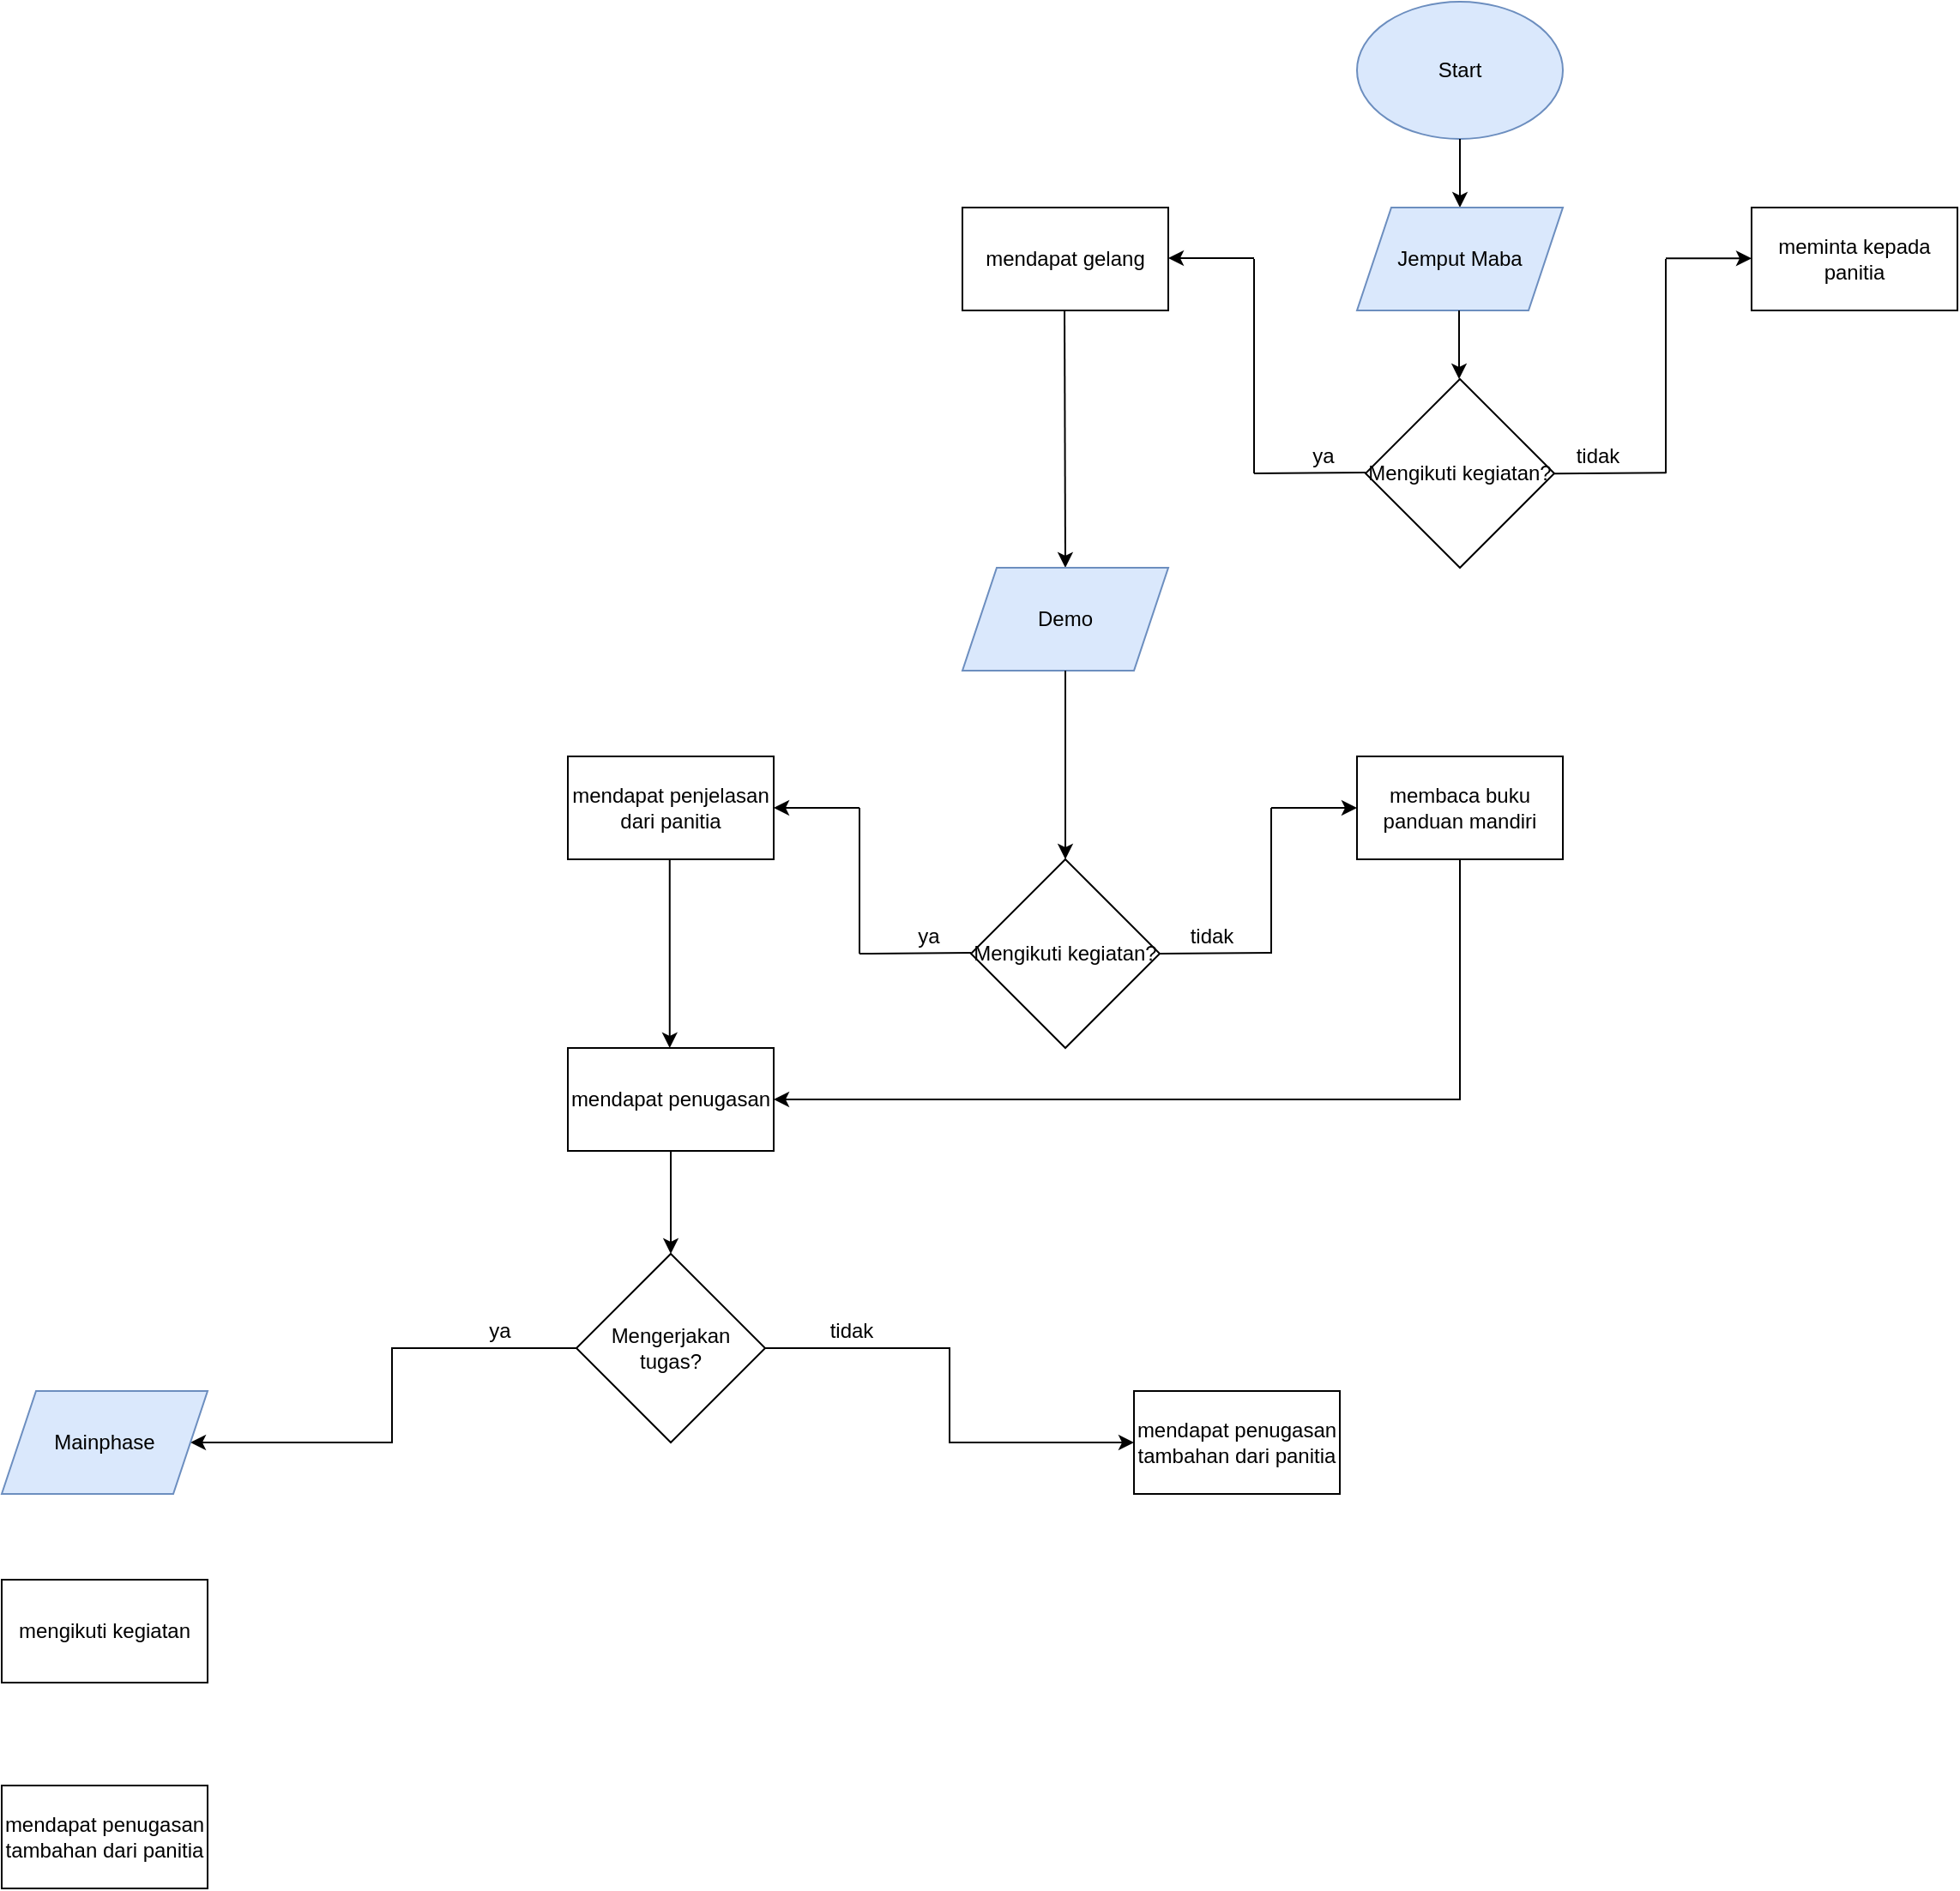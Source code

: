 <mxfile version="24.7.10">
  <diagram name="Page-1" id="lQrnTQ-c5r3qGrzf0fZM">
    <mxGraphModel dx="2676" dy="1362" grid="1" gridSize="10" guides="1" tooltips="1" connect="1" arrows="1" fold="1" page="1" pageScale="1" pageWidth="3300" pageHeight="4681" math="0" shadow="0">
      <root>
        <mxCell id="0" />
        <mxCell id="1" parent="0" />
        <mxCell id="0WFvR2r78yilENnCxm7Q-1" value="&lt;div&gt;Start&lt;/div&gt;" style="ellipse;whiteSpace=wrap;html=1;fillColor=#dae8fc;strokeColor=#6c8ebf;" parent="1" vertex="1">
          <mxGeometry x="1780" y="370" width="120" height="80" as="geometry" />
        </mxCell>
        <mxCell id="0WFvR2r78yilENnCxm7Q-2" value="" style="endArrow=classic;html=1;rounded=0;" parent="1" edge="1">
          <mxGeometry width="50" height="50" relative="1" as="geometry">
            <mxPoint x="1840" y="450" as="sourcePoint" />
            <mxPoint x="1840" y="490" as="targetPoint" />
          </mxGeometry>
        </mxCell>
        <mxCell id="0WFvR2r78yilENnCxm7Q-4" value="Jemput Maba" style="shape=parallelogram;perimeter=parallelogramPerimeter;whiteSpace=wrap;html=1;fixedSize=1;fillColor=#dae8fc;strokeColor=#6c8ebf;" parent="1" vertex="1">
          <mxGeometry x="1780" y="490" width="120" height="60" as="geometry" />
        </mxCell>
        <mxCell id="0WFvR2r78yilENnCxm7Q-5" value="" style="endArrow=classic;html=1;rounded=0;" parent="1" edge="1">
          <mxGeometry width="50" height="50" relative="1" as="geometry">
            <mxPoint x="1839.5" y="550" as="sourcePoint" />
            <mxPoint x="1839.5" y="590" as="targetPoint" />
          </mxGeometry>
        </mxCell>
        <mxCell id="0WFvR2r78yilENnCxm7Q-6" value="mendapat gelang" style="rounded=0;whiteSpace=wrap;html=1;" parent="1" vertex="1">
          <mxGeometry x="1550" y="490" width="120" height="60" as="geometry" />
        </mxCell>
        <mxCell id="0WFvR2r78yilENnCxm7Q-7" value="Mengikuti kegiatan?" style="rhombus;whiteSpace=wrap;html=1;" parent="1" vertex="1">
          <mxGeometry x="1785" y="590" width="110" height="110" as="geometry" />
        </mxCell>
        <mxCell id="0WFvR2r78yilENnCxm7Q-8" value="" style="endArrow=classic;html=1;rounded=0;" parent="1" edge="1">
          <mxGeometry width="50" height="50" relative="1" as="geometry">
            <mxPoint x="1720" y="519.5" as="sourcePoint" />
            <mxPoint x="1670" y="519.5" as="targetPoint" />
          </mxGeometry>
        </mxCell>
        <mxCell id="0WFvR2r78yilENnCxm7Q-9" value="" style="endArrow=none;html=1;rounded=0;" parent="1" edge="1">
          <mxGeometry width="50" height="50" relative="1" as="geometry">
            <mxPoint x="1720" y="645" as="sourcePoint" />
            <mxPoint x="1720" y="520" as="targetPoint" />
          </mxGeometry>
        </mxCell>
        <mxCell id="0WFvR2r78yilENnCxm7Q-10" value="" style="endArrow=none;html=1;rounded=0;" parent="1" edge="1">
          <mxGeometry width="50" height="50" relative="1" as="geometry">
            <mxPoint x="1720" y="645" as="sourcePoint" />
            <mxPoint x="1785" y="644.5" as="targetPoint" />
          </mxGeometry>
        </mxCell>
        <mxCell id="0WFvR2r78yilENnCxm7Q-11" value="ya" style="text;html=1;align=center;verticalAlign=middle;resizable=0;points=[];autosize=1;strokeColor=none;fillColor=none;" parent="1" vertex="1">
          <mxGeometry x="1740" y="620" width="40" height="30" as="geometry" />
        </mxCell>
        <mxCell id="0WFvR2r78yilENnCxm7Q-12" value="" style="endArrow=none;html=1;rounded=0;" parent="1" edge="1">
          <mxGeometry width="50" height="50" relative="1" as="geometry">
            <mxPoint x="1895" y="645.12" as="sourcePoint" />
            <mxPoint x="1960" y="644.62" as="targetPoint" />
          </mxGeometry>
        </mxCell>
        <mxCell id="0WFvR2r78yilENnCxm7Q-13" value="tidak" style="text;html=1;align=center;verticalAlign=middle;resizable=0;points=[];autosize=1;strokeColor=none;fillColor=none;" parent="1" vertex="1">
          <mxGeometry x="1895" y="620" width="50" height="30" as="geometry" />
        </mxCell>
        <mxCell id="0WFvR2r78yilENnCxm7Q-14" value="" style="endArrow=none;html=1;rounded=0;" parent="1" edge="1">
          <mxGeometry width="50" height="50" relative="1" as="geometry">
            <mxPoint x="1960" y="645" as="sourcePoint" />
            <mxPoint x="1960" y="520" as="targetPoint" />
          </mxGeometry>
        </mxCell>
        <mxCell id="0WFvR2r78yilENnCxm7Q-15" value="" style="endArrow=classic;html=1;rounded=0;" parent="1" edge="1">
          <mxGeometry width="50" height="50" relative="1" as="geometry">
            <mxPoint x="1960" y="519.619" as="sourcePoint" />
            <mxPoint x="2010" y="519.619" as="targetPoint" />
          </mxGeometry>
        </mxCell>
        <mxCell id="0WFvR2r78yilENnCxm7Q-16" value="meminta kepada panitia" style="rounded=0;whiteSpace=wrap;html=1;" parent="1" vertex="1">
          <mxGeometry x="2010" y="490" width="120" height="60" as="geometry" />
        </mxCell>
        <mxCell id="0WFvR2r78yilENnCxm7Q-17" value="" style="endArrow=classic;html=1;rounded=0;" parent="1" edge="1">
          <mxGeometry width="50" height="50" relative="1" as="geometry">
            <mxPoint x="1609.52" y="550" as="sourcePoint" />
            <mxPoint x="1610" y="700" as="targetPoint" />
          </mxGeometry>
        </mxCell>
        <mxCell id="0WFvR2r78yilENnCxm7Q-18" value="Demo" style="shape=parallelogram;perimeter=parallelogramPerimeter;whiteSpace=wrap;html=1;fixedSize=1;fillColor=#dae8fc;strokeColor=#6c8ebf;" parent="1" vertex="1">
          <mxGeometry x="1550" y="700" width="120" height="60" as="geometry" />
        </mxCell>
        <mxCell id="0WFvR2r78yilENnCxm7Q-19" value="" style="endArrow=classic;html=1;rounded=0;exitX=0.5;exitY=1;exitDx=0;exitDy=0;" parent="1" source="0WFvR2r78yilENnCxm7Q-18" edge="1">
          <mxGeometry width="50" height="50" relative="1" as="geometry">
            <mxPoint x="1609.52" y="830" as="sourcePoint" />
            <mxPoint x="1610" y="870" as="targetPoint" />
          </mxGeometry>
        </mxCell>
        <mxCell id="0WFvR2r78yilENnCxm7Q-20" value="Mengikuti kegiatan?" style="rhombus;whiteSpace=wrap;html=1;" parent="1" vertex="1">
          <mxGeometry x="1555" y="870" width="110" height="110" as="geometry" />
        </mxCell>
        <mxCell id="0WFvR2r78yilENnCxm7Q-22" value="tidak" style="text;html=1;align=center;verticalAlign=middle;resizable=0;points=[];autosize=1;strokeColor=none;fillColor=none;" parent="1" vertex="1">
          <mxGeometry x="1670" y="900" width="50" height="30" as="geometry" />
        </mxCell>
        <mxCell id="0WFvR2r78yilENnCxm7Q-23" value="" style="endArrow=none;html=1;rounded=0;" parent="1" edge="1">
          <mxGeometry width="50" height="50" relative="1" as="geometry">
            <mxPoint x="1665" y="925.02" as="sourcePoint" />
            <mxPoint x="1730" y="924.52" as="targetPoint" />
          </mxGeometry>
        </mxCell>
        <mxCell id="0WFvR2r78yilENnCxm7Q-24" value="" style="endArrow=none;html=1;rounded=0;" parent="1" edge="1">
          <mxGeometry width="50" height="50" relative="1" as="geometry">
            <mxPoint x="1490" y="925.02" as="sourcePoint" />
            <mxPoint x="1555" y="924.52" as="targetPoint" />
          </mxGeometry>
        </mxCell>
        <mxCell id="0WFvR2r78yilENnCxm7Q-25" value="" style="endArrow=none;html=1;rounded=0;" parent="1" edge="1">
          <mxGeometry width="50" height="50" relative="1" as="geometry">
            <mxPoint x="1730" y="925" as="sourcePoint" />
            <mxPoint x="1730" y="840" as="targetPoint" />
          </mxGeometry>
        </mxCell>
        <mxCell id="0WFvR2r78yilENnCxm7Q-26" value="" style="endArrow=none;html=1;rounded=0;" parent="1" edge="1">
          <mxGeometry width="50" height="50" relative="1" as="geometry">
            <mxPoint x="1490" y="925" as="sourcePoint" />
            <mxPoint x="1490" y="840" as="targetPoint" />
          </mxGeometry>
        </mxCell>
        <mxCell id="0WFvR2r78yilENnCxm7Q-27" value="" style="endArrow=classic;html=1;rounded=0;" parent="1" edge="1">
          <mxGeometry width="50" height="50" relative="1" as="geometry">
            <mxPoint x="1730" y="839.999" as="sourcePoint" />
            <mxPoint x="1780" y="839.999" as="targetPoint" />
          </mxGeometry>
        </mxCell>
        <mxCell id="0WFvR2r78yilENnCxm7Q-28" value="" style="endArrow=classic;html=1;rounded=0;" parent="1" edge="1">
          <mxGeometry width="50" height="50" relative="1" as="geometry">
            <mxPoint x="1490" y="839.999" as="sourcePoint" />
            <mxPoint x="1440" y="839.999" as="targetPoint" />
          </mxGeometry>
        </mxCell>
        <mxCell id="0WFvR2r78yilENnCxm7Q-43" style="edgeStyle=orthogonalEdgeStyle;rounded=0;orthogonalLoop=1;jettySize=auto;html=1;exitX=0.5;exitY=1;exitDx=0;exitDy=0;entryX=1;entryY=0.5;entryDx=0;entryDy=0;" parent="1" source="0WFvR2r78yilENnCxm7Q-29" target="0WFvR2r78yilENnCxm7Q-41" edge="1">
          <mxGeometry relative="1" as="geometry" />
        </mxCell>
        <mxCell id="0WFvR2r78yilENnCxm7Q-29" value="membaca buku panduan mandiri" style="rounded=0;whiteSpace=wrap;html=1;" parent="1" vertex="1">
          <mxGeometry x="1780" y="810" width="120" height="60" as="geometry" />
        </mxCell>
        <mxCell id="0WFvR2r78yilENnCxm7Q-30" value="mendapat penjelasan dari panitia" style="rounded=0;whiteSpace=wrap;html=1;" parent="1" vertex="1">
          <mxGeometry x="1320" y="810" width="120" height="60" as="geometry" />
        </mxCell>
        <mxCell id="0WFvR2r78yilENnCxm7Q-31" value="ya" style="text;html=1;align=center;verticalAlign=middle;resizable=0;points=[];autosize=1;strokeColor=none;fillColor=none;" parent="1" vertex="1">
          <mxGeometry x="1510" y="900" width="40" height="30" as="geometry" />
        </mxCell>
        <mxCell id="0WFvR2r78yilENnCxm7Q-34" value="" style="endArrow=classic;html=1;rounded=0;exitX=0.5;exitY=1;exitDx=0;exitDy=0;" parent="1" edge="1">
          <mxGeometry width="50" height="50" relative="1" as="geometry">
            <mxPoint x="1379.38" y="870" as="sourcePoint" />
            <mxPoint x="1379.38" y="980" as="targetPoint" />
          </mxGeometry>
        </mxCell>
        <mxCell id="0WFvR2r78yilENnCxm7Q-41" value="mendapat penugasan" style="rounded=0;whiteSpace=wrap;html=1;" parent="1" vertex="1">
          <mxGeometry x="1320" y="980" width="120" height="60" as="geometry" />
        </mxCell>
        <mxCell id="0WFvR2r78yilENnCxm7Q-51" style="edgeStyle=orthogonalEdgeStyle;rounded=0;orthogonalLoop=1;jettySize=auto;html=1;exitX=1;exitY=0.5;exitDx=0;exitDy=0;entryX=0;entryY=0.5;entryDx=0;entryDy=0;" parent="1" source="0WFvR2r78yilENnCxm7Q-44" target="0WFvR2r78yilENnCxm7Q-50" edge="1">
          <mxGeometry relative="1" as="geometry" />
        </mxCell>
        <mxCell id="0WFvR2r78yilENnCxm7Q-53" style="edgeStyle=orthogonalEdgeStyle;rounded=0;orthogonalLoop=1;jettySize=auto;html=1;exitX=0;exitY=0.5;exitDx=0;exitDy=0;entryX=1;entryY=0.5;entryDx=0;entryDy=0;" parent="1" source="0WFvR2r78yilENnCxm7Q-44" target="0WFvR2r78yilENnCxm7Q-52" edge="1">
          <mxGeometry relative="1" as="geometry" />
        </mxCell>
        <mxCell id="0WFvR2r78yilENnCxm7Q-44" value="Mengerjakan tugas?" style="rhombus;whiteSpace=wrap;html=1;" parent="1" vertex="1">
          <mxGeometry x="1325" y="1100" width="110" height="110" as="geometry" />
        </mxCell>
        <mxCell id="0WFvR2r78yilENnCxm7Q-45" value="" style="endArrow=classic;html=1;rounded=0;exitX=0.5;exitY=1;exitDx=0;exitDy=0;" parent="1" source="0WFvR2r78yilENnCxm7Q-41" target="0WFvR2r78yilENnCxm7Q-44" edge="1">
          <mxGeometry width="50" height="50" relative="1" as="geometry">
            <mxPoint x="1400" y="1050" as="sourcePoint" />
            <mxPoint x="1450" y="1000" as="targetPoint" />
          </mxGeometry>
        </mxCell>
        <mxCell id="0WFvR2r78yilENnCxm7Q-46" value="ya" style="text;html=1;align=center;verticalAlign=middle;resizable=0;points=[];autosize=1;strokeColor=none;fillColor=none;" parent="1" vertex="1">
          <mxGeometry x="1260" y="1130" width="40" height="30" as="geometry" />
        </mxCell>
        <mxCell id="0WFvR2r78yilENnCxm7Q-47" value="tidak" style="text;html=1;align=center;verticalAlign=middle;resizable=0;points=[];autosize=1;strokeColor=none;fillColor=none;" parent="1" vertex="1">
          <mxGeometry x="1460" y="1130" width="50" height="30" as="geometry" />
        </mxCell>
        <mxCell id="0WFvR2r78yilENnCxm7Q-50" value="mendapat penugasan tambahan dari panitia" style="rounded=0;whiteSpace=wrap;html=1;" parent="1" vertex="1">
          <mxGeometry x="1650" y="1180" width="120" height="60" as="geometry" />
        </mxCell>
        <mxCell id="0WFvR2r78yilENnCxm7Q-52" value="Mainphase" style="shape=parallelogram;perimeter=parallelogramPerimeter;whiteSpace=wrap;html=1;fixedSize=1;fillColor=#dae8fc;strokeColor=#6c8ebf;" parent="1" vertex="1">
          <mxGeometry x="990" y="1180" width="120" height="60" as="geometry" />
        </mxCell>
        <mxCell id="0WFvR2r78yilENnCxm7Q-54" value="mengikuti kegiatan" style="rounded=0;whiteSpace=wrap;html=1;" parent="1" vertex="1">
          <mxGeometry x="990" y="1290" width="120" height="60" as="geometry" />
        </mxCell>
        <mxCell id="0WFvR2r78yilENnCxm7Q-55" value="mendapat penugasan tambahan dari panitia" style="rounded=0;whiteSpace=wrap;html=1;" parent="1" vertex="1">
          <mxGeometry x="990" y="1410" width="120" height="60" as="geometry" />
        </mxCell>
      </root>
    </mxGraphModel>
  </diagram>
</mxfile>
